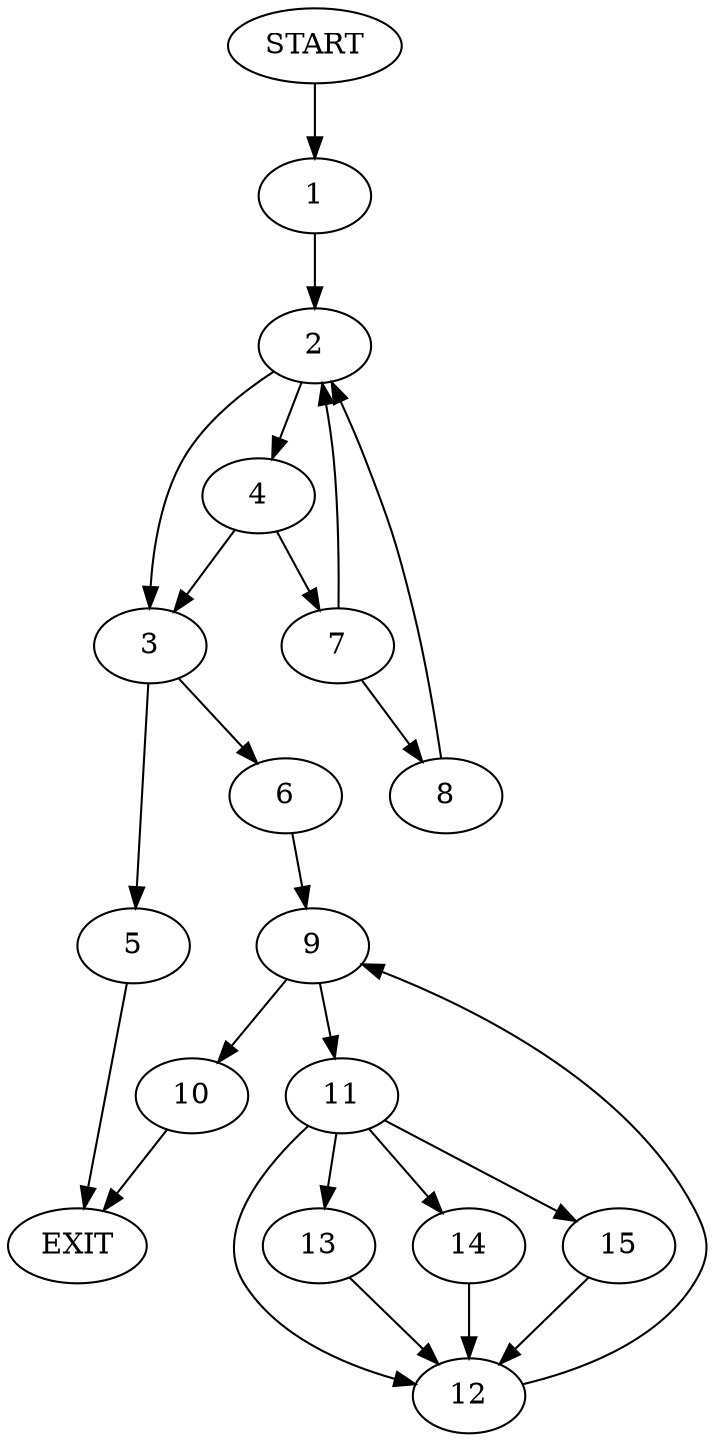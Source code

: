 digraph {
0 [label="START"]
16 [label="EXIT"]
0 -> 1
1 -> 2
2 -> 3
2 -> 4
3 -> 5
3 -> 6
4 -> 7
4 -> 3
7 -> 8
7 -> 2
8 -> 2
6 -> 9
5 -> 16
9 -> 10
9 -> 11
10 -> 16
11 -> 12
11 -> 13
11 -> 14
11 -> 15
14 -> 12
13 -> 12
12 -> 9
15 -> 12
}
